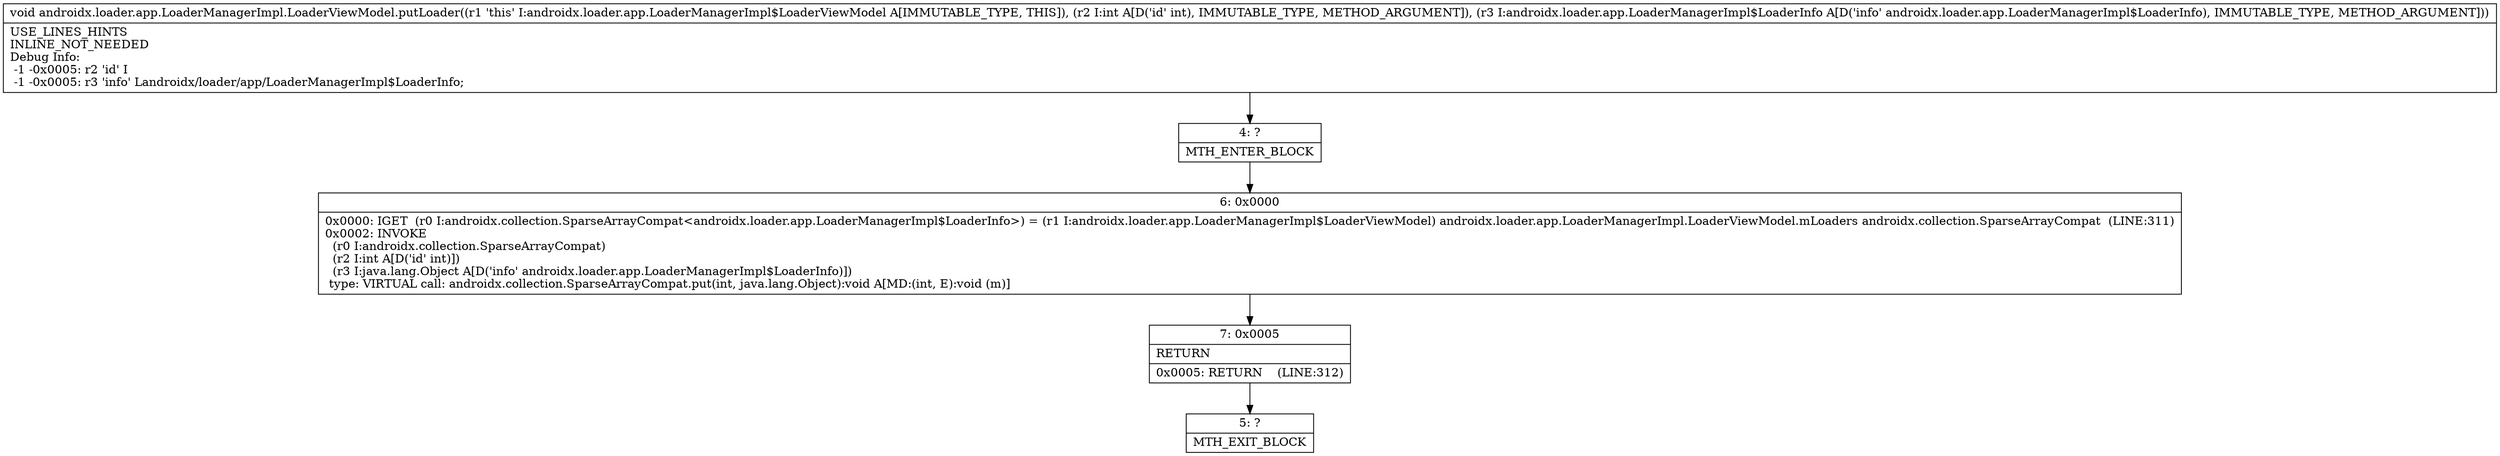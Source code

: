 digraph "CFG forandroidx.loader.app.LoaderManagerImpl.LoaderViewModel.putLoader(ILandroidx\/loader\/app\/LoaderManagerImpl$LoaderInfo;)V" {
Node_4 [shape=record,label="{4\:\ ?|MTH_ENTER_BLOCK\l}"];
Node_6 [shape=record,label="{6\:\ 0x0000|0x0000: IGET  (r0 I:androidx.collection.SparseArrayCompat\<androidx.loader.app.LoaderManagerImpl$LoaderInfo\>) = (r1 I:androidx.loader.app.LoaderManagerImpl$LoaderViewModel) androidx.loader.app.LoaderManagerImpl.LoaderViewModel.mLoaders androidx.collection.SparseArrayCompat  (LINE:311)\l0x0002: INVOKE  \l  (r0 I:androidx.collection.SparseArrayCompat)\l  (r2 I:int A[D('id' int)])\l  (r3 I:java.lang.Object A[D('info' androidx.loader.app.LoaderManagerImpl$LoaderInfo)])\l type: VIRTUAL call: androidx.collection.SparseArrayCompat.put(int, java.lang.Object):void A[MD:(int, E):void (m)]\l}"];
Node_7 [shape=record,label="{7\:\ 0x0005|RETURN\l|0x0005: RETURN    (LINE:312)\l}"];
Node_5 [shape=record,label="{5\:\ ?|MTH_EXIT_BLOCK\l}"];
MethodNode[shape=record,label="{void androidx.loader.app.LoaderManagerImpl.LoaderViewModel.putLoader((r1 'this' I:androidx.loader.app.LoaderManagerImpl$LoaderViewModel A[IMMUTABLE_TYPE, THIS]), (r2 I:int A[D('id' int), IMMUTABLE_TYPE, METHOD_ARGUMENT]), (r3 I:androidx.loader.app.LoaderManagerImpl$LoaderInfo A[D('info' androidx.loader.app.LoaderManagerImpl$LoaderInfo), IMMUTABLE_TYPE, METHOD_ARGUMENT]))  | USE_LINES_HINTS\lINLINE_NOT_NEEDED\lDebug Info:\l  \-1 \-0x0005: r2 'id' I\l  \-1 \-0x0005: r3 'info' Landroidx\/loader\/app\/LoaderManagerImpl$LoaderInfo;\l}"];
MethodNode -> Node_4;Node_4 -> Node_6;
Node_6 -> Node_7;
Node_7 -> Node_5;
}

